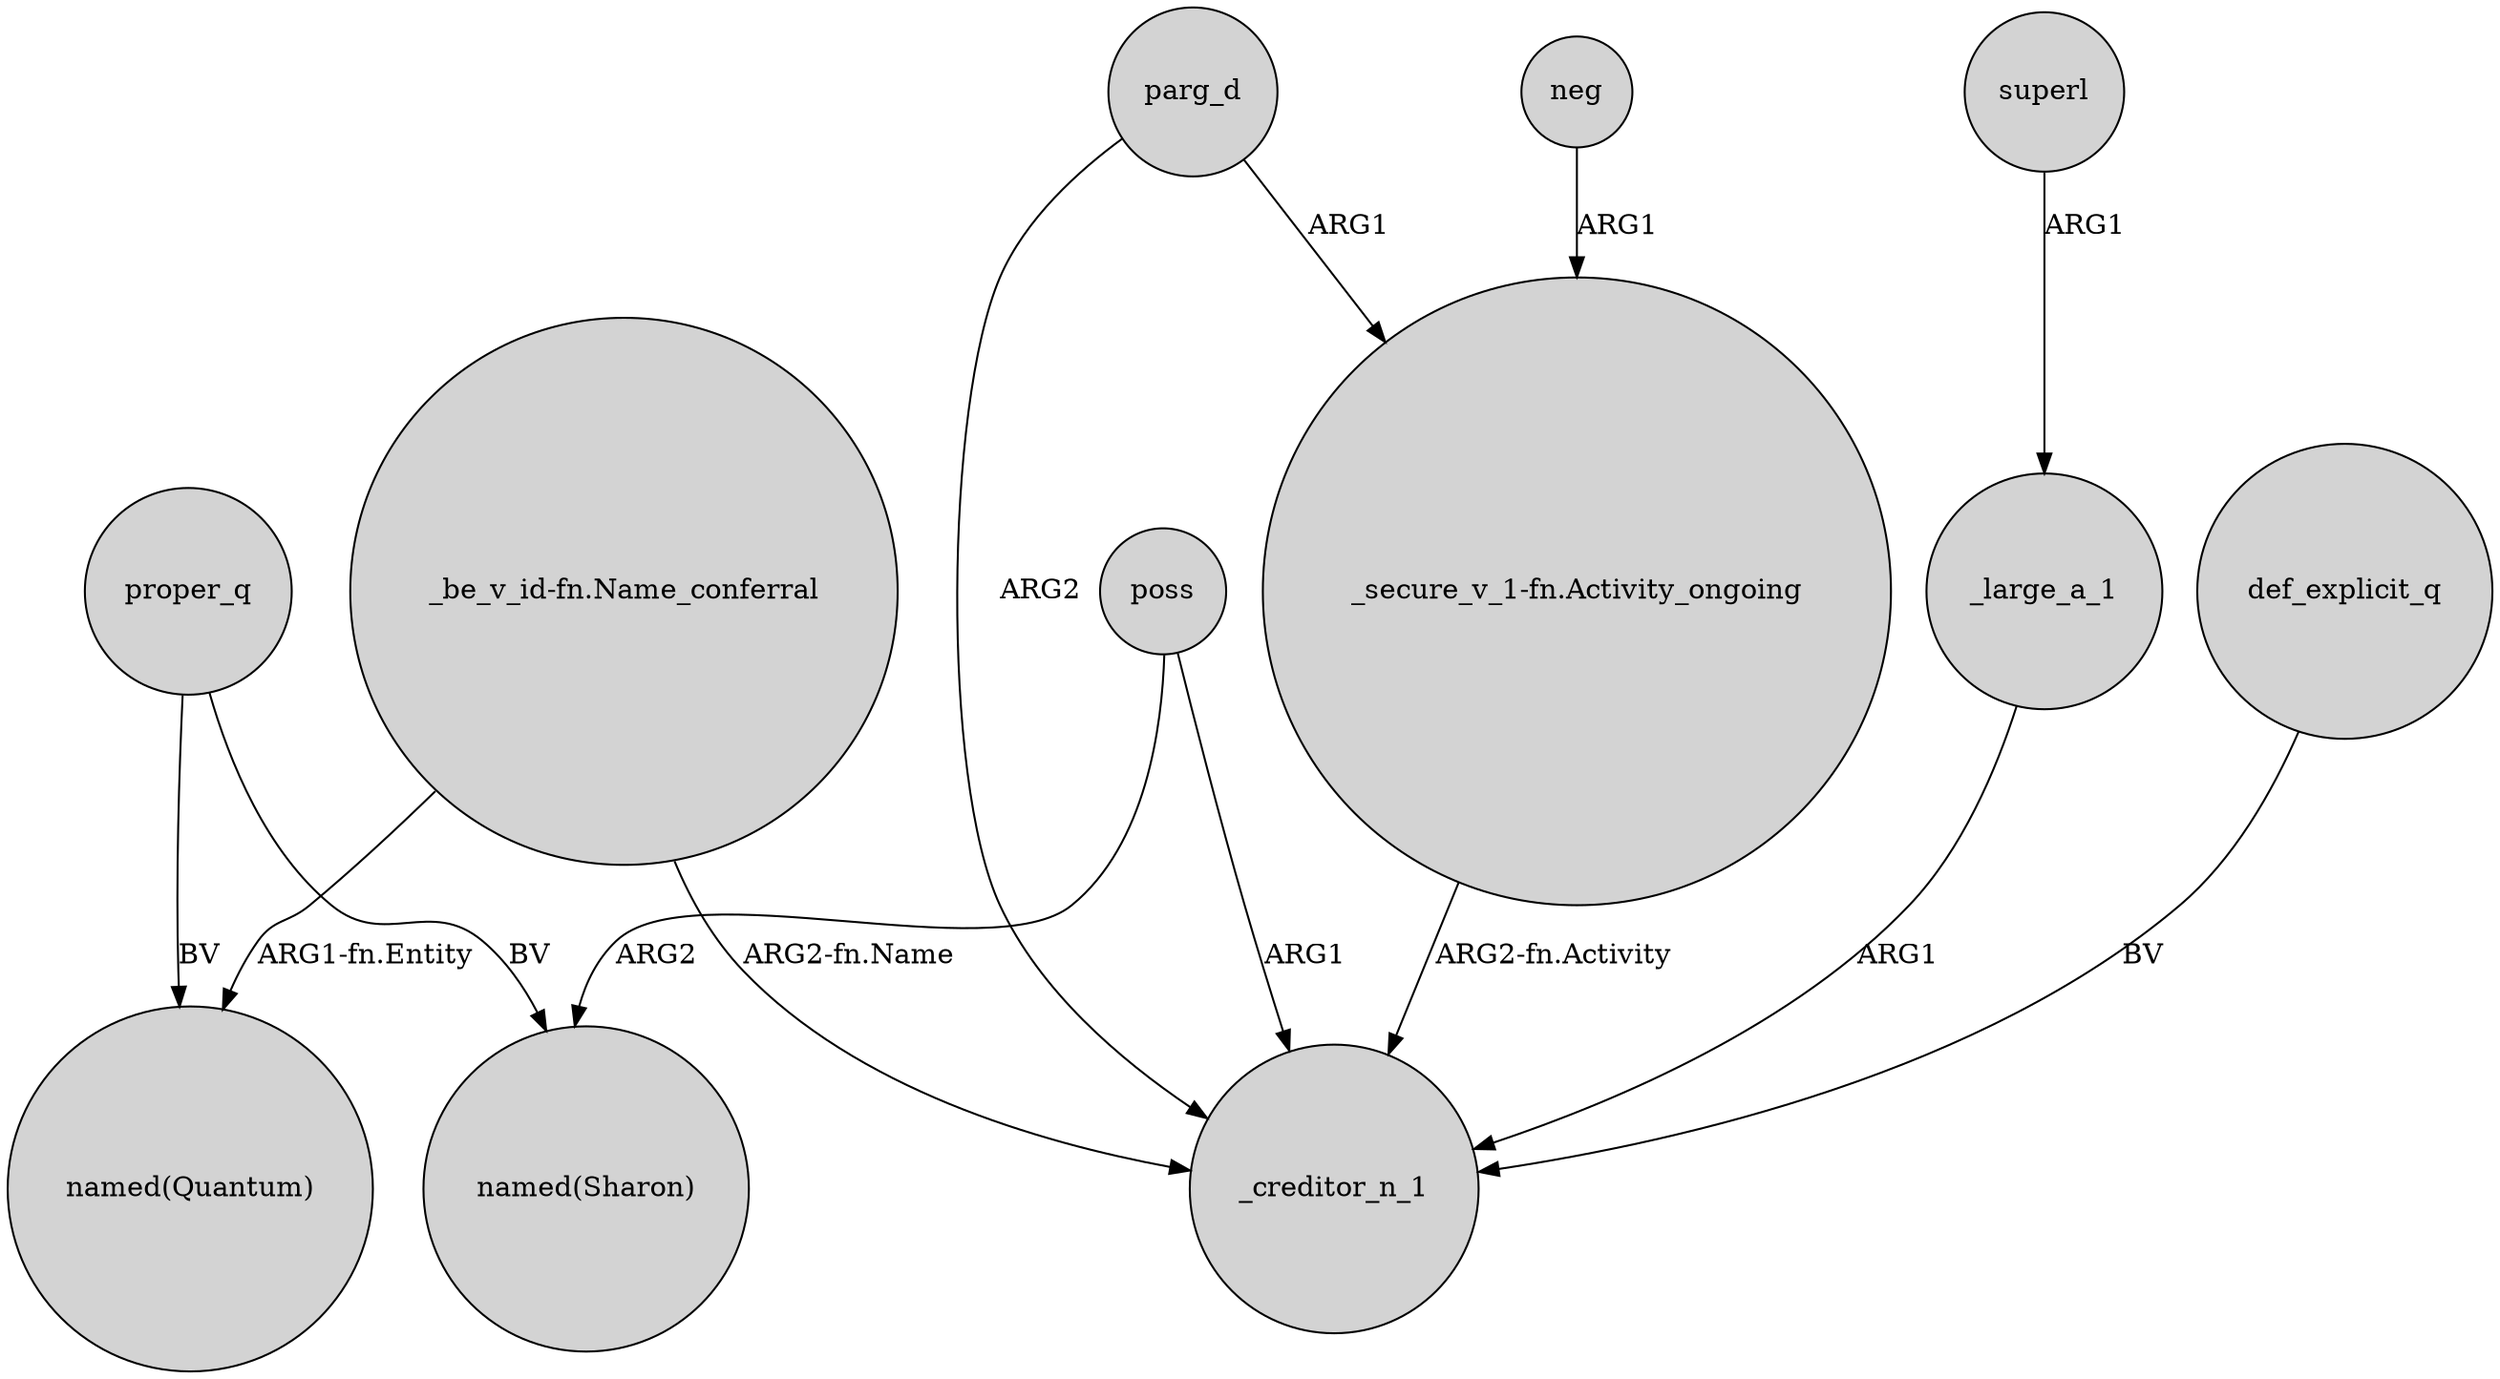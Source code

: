 digraph {
	node [shape=circle style=filled]
	"_be_v_id-fn.Name_conferral" -> "named(Quantum)" [label="ARG1-fn.Entity"]
	superl -> _large_a_1 [label=ARG1]
	def_explicit_q -> _creditor_n_1 [label=BV]
	proper_q -> "named(Sharon)" [label=BV]
	"_be_v_id-fn.Name_conferral" -> _creditor_n_1 [label="ARG2-fn.Name"]
	parg_d -> "_secure_v_1-fn.Activity_ongoing" [label=ARG1]
	_large_a_1 -> _creditor_n_1 [label=ARG1]
	poss -> "named(Sharon)" [label=ARG2]
	neg -> "_secure_v_1-fn.Activity_ongoing" [label=ARG1]
	"_secure_v_1-fn.Activity_ongoing" -> _creditor_n_1 [label="ARG2-fn.Activity"]
	poss -> _creditor_n_1 [label=ARG1]
	proper_q -> "named(Quantum)" [label=BV]
	parg_d -> _creditor_n_1 [label=ARG2]
}
